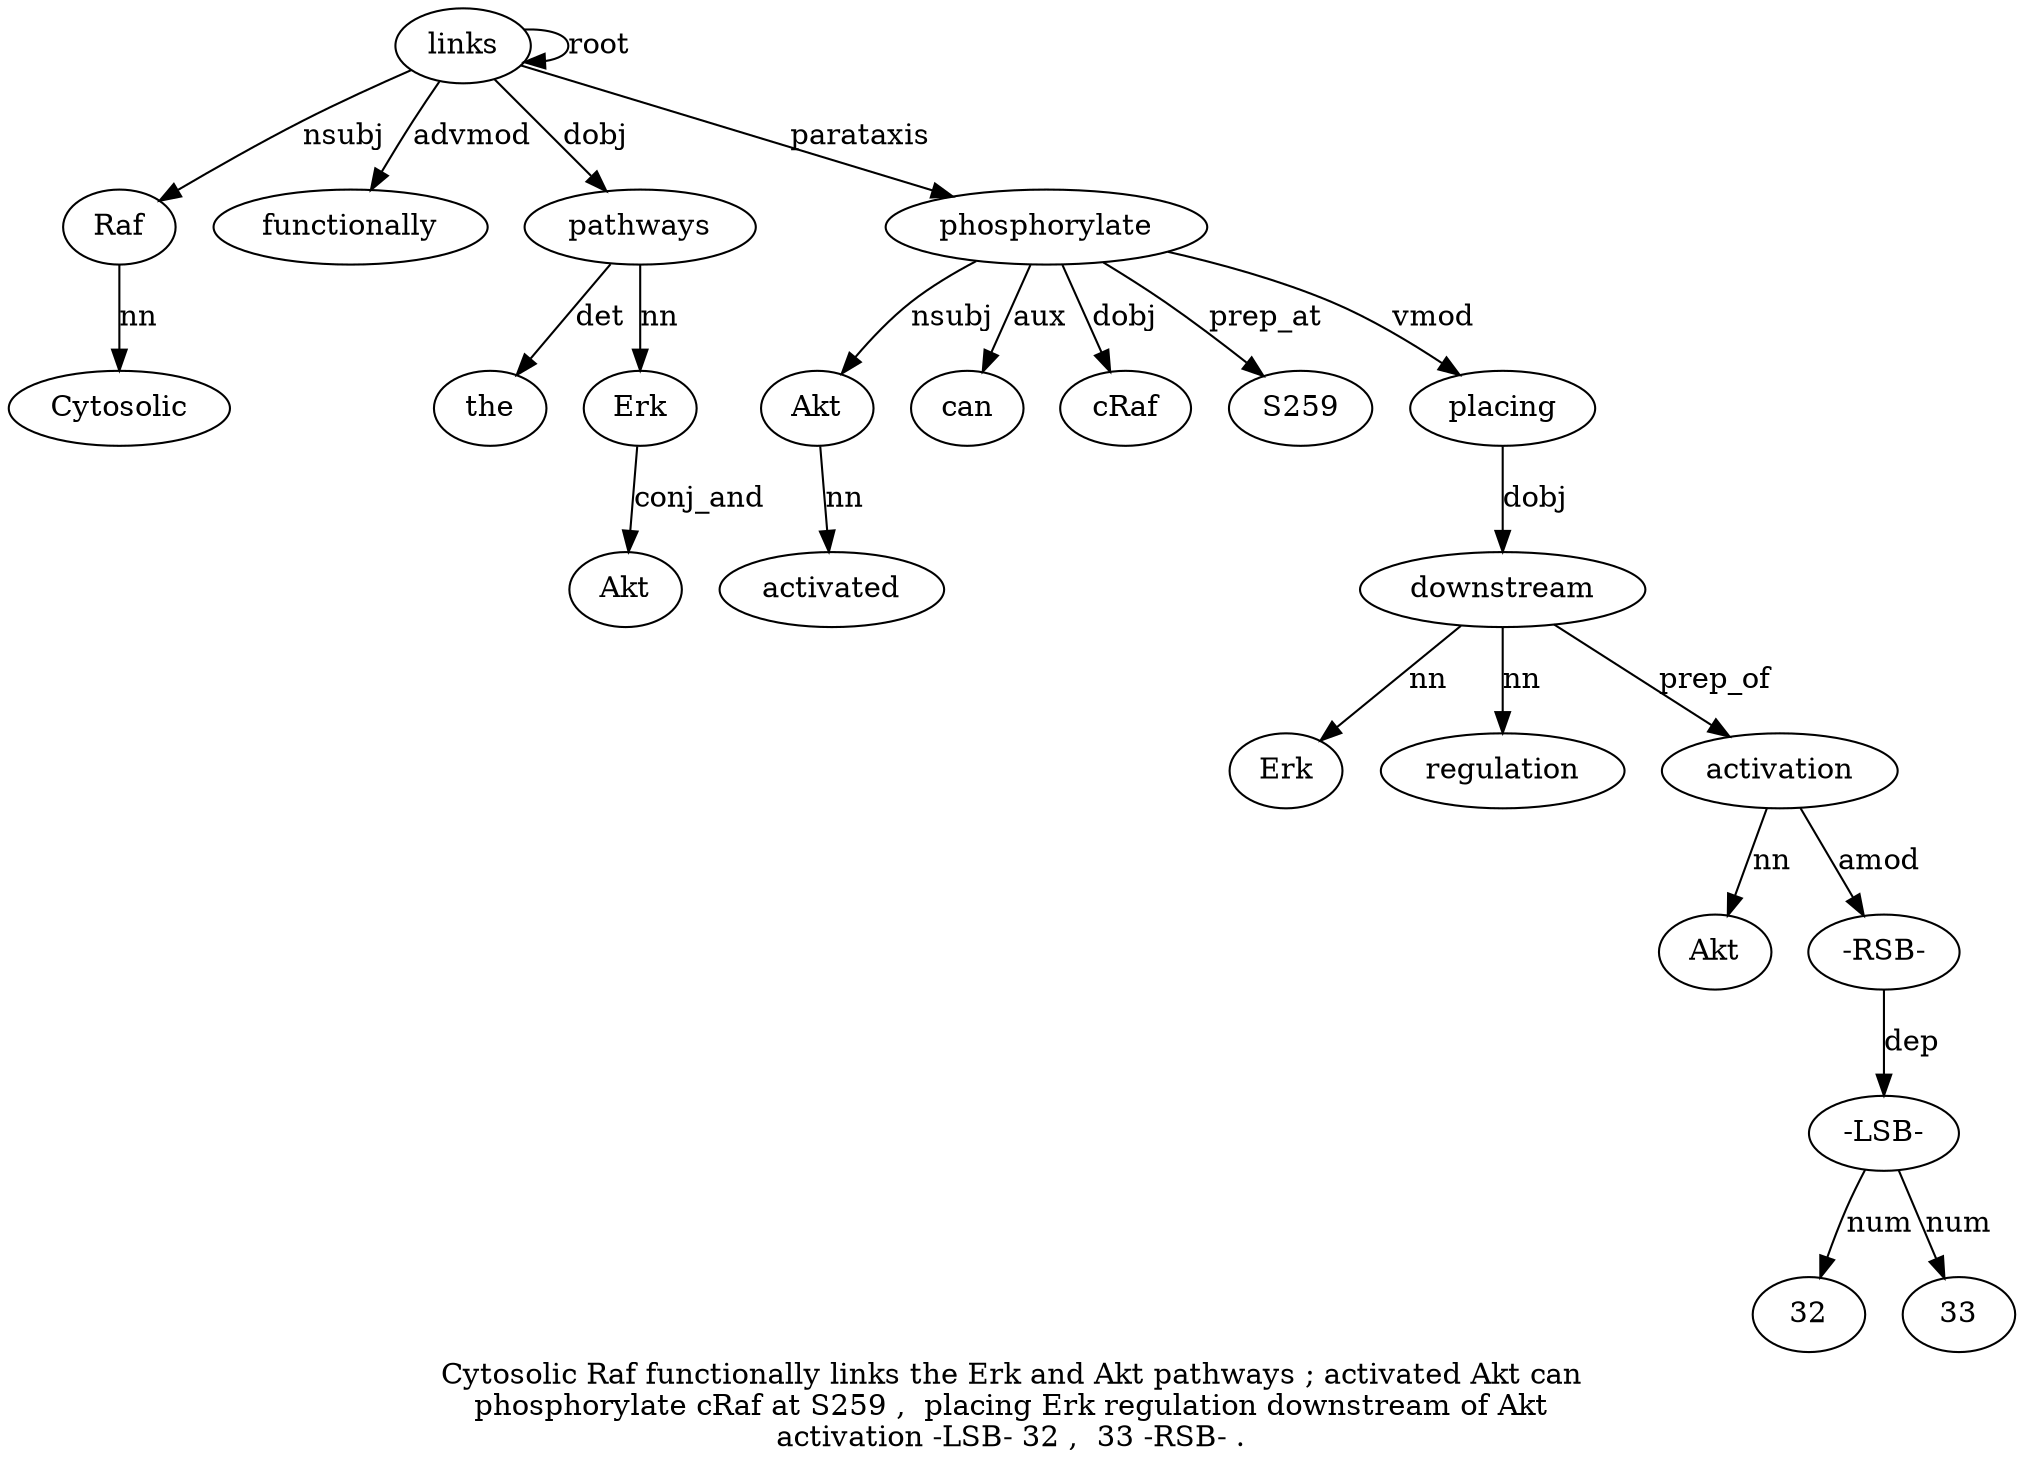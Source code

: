 digraph "Cytosolic Raf functionally links the Erk and Akt pathways ; activated Akt can phosphorylate cRaf at S259 ,  placing Erk regulation downstream of Akt activation -LSB- 32 ,  33 -RSB- ." {
label="Cytosolic Raf functionally links the Erk and Akt pathways ; activated Akt can
phosphorylate cRaf at S259 ,  placing Erk regulation downstream of Akt
activation -LSB- 32 ,  33 -RSB- .";
Raf2 [style=filled, fillcolor=white, label=Raf];
Cytosolic1 [style=filled, fillcolor=white, label=Cytosolic];
Raf2 -> Cytosolic1  [label=nn];
links4 [style=filled, fillcolor=white, label=links];
links4 -> Raf2  [label=nsubj];
functionally3 [style=filled, fillcolor=white, label=functionally];
links4 -> functionally3  [label=advmod];
links4 -> links4  [label=root];
pathways9 [style=filled, fillcolor=white, label=pathways];
the5 [style=filled, fillcolor=white, label=the];
pathways9 -> the5  [label=det];
Erk6 [style=filled, fillcolor=white, label=Erk];
pathways9 -> Erk6  [label=nn];
Akt8 [style=filled, fillcolor=white, label=Akt];
Erk6 -> Akt8  [label=conj_and];
links4 -> pathways9  [label=dobj];
Akt12 [style=filled, fillcolor=white, label=Akt];
activated11 [style=filled, fillcolor=white, label=activated];
Akt12 -> activated11  [label=nn];
phosphorylate14 [style=filled, fillcolor=white, label=phosphorylate];
phosphorylate14 -> Akt12  [label=nsubj];
can13 [style=filled, fillcolor=white, label=can];
phosphorylate14 -> can13  [label=aux];
links4 -> phosphorylate14  [label=parataxis];
cRaf15 [style=filled, fillcolor=white, label=cRaf];
phosphorylate14 -> cRaf15  [label=dobj];
S25917 [style=filled, fillcolor=white, label=S259];
phosphorylate14 -> S25917  [label=prep_at];
placing19 [style=filled, fillcolor=white, label=placing];
phosphorylate14 -> placing19  [label=vmod];
downstream22 [style=filled, fillcolor=white, label=downstream];
Erk20 [style=filled, fillcolor=white, label=Erk];
downstream22 -> Erk20  [label=nn];
regulation21 [style=filled, fillcolor=white, label=regulation];
downstream22 -> regulation21  [label=nn];
placing19 -> downstream22  [label=dobj];
activation25 [style=filled, fillcolor=white, label=activation];
Akt24 [style=filled, fillcolor=white, label=Akt];
activation25 -> Akt24  [label=nn];
downstream22 -> activation25  [label=prep_of];
"-RSB-30" [style=filled, fillcolor=white, label="-RSB-"];
"-LSB-26" [style=filled, fillcolor=white, label="-LSB-"];
"-RSB-30" -> "-LSB-26"  [label=dep];
3227 [style=filled, fillcolor=white, label=32];
"-LSB-26" -> 3227  [label=num];
3329 [style=filled, fillcolor=white, label=33];
"-LSB-26" -> 3329  [label=num];
activation25 -> "-RSB-30"  [label=amod];
}
